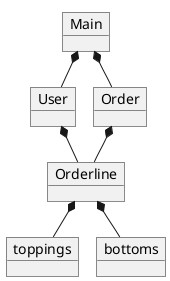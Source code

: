 @startuml
!pragma layout smetana
'https://plantuml.com/sequence-diagram

object Main
object User
object Order
object Orderline
object toppings
object bottoms

Main *-- User
Main *-- Order

Order *-- Orderline
User *-- Orderline

Orderline *-- toppings
Orderline *-- bottoms
@enduml